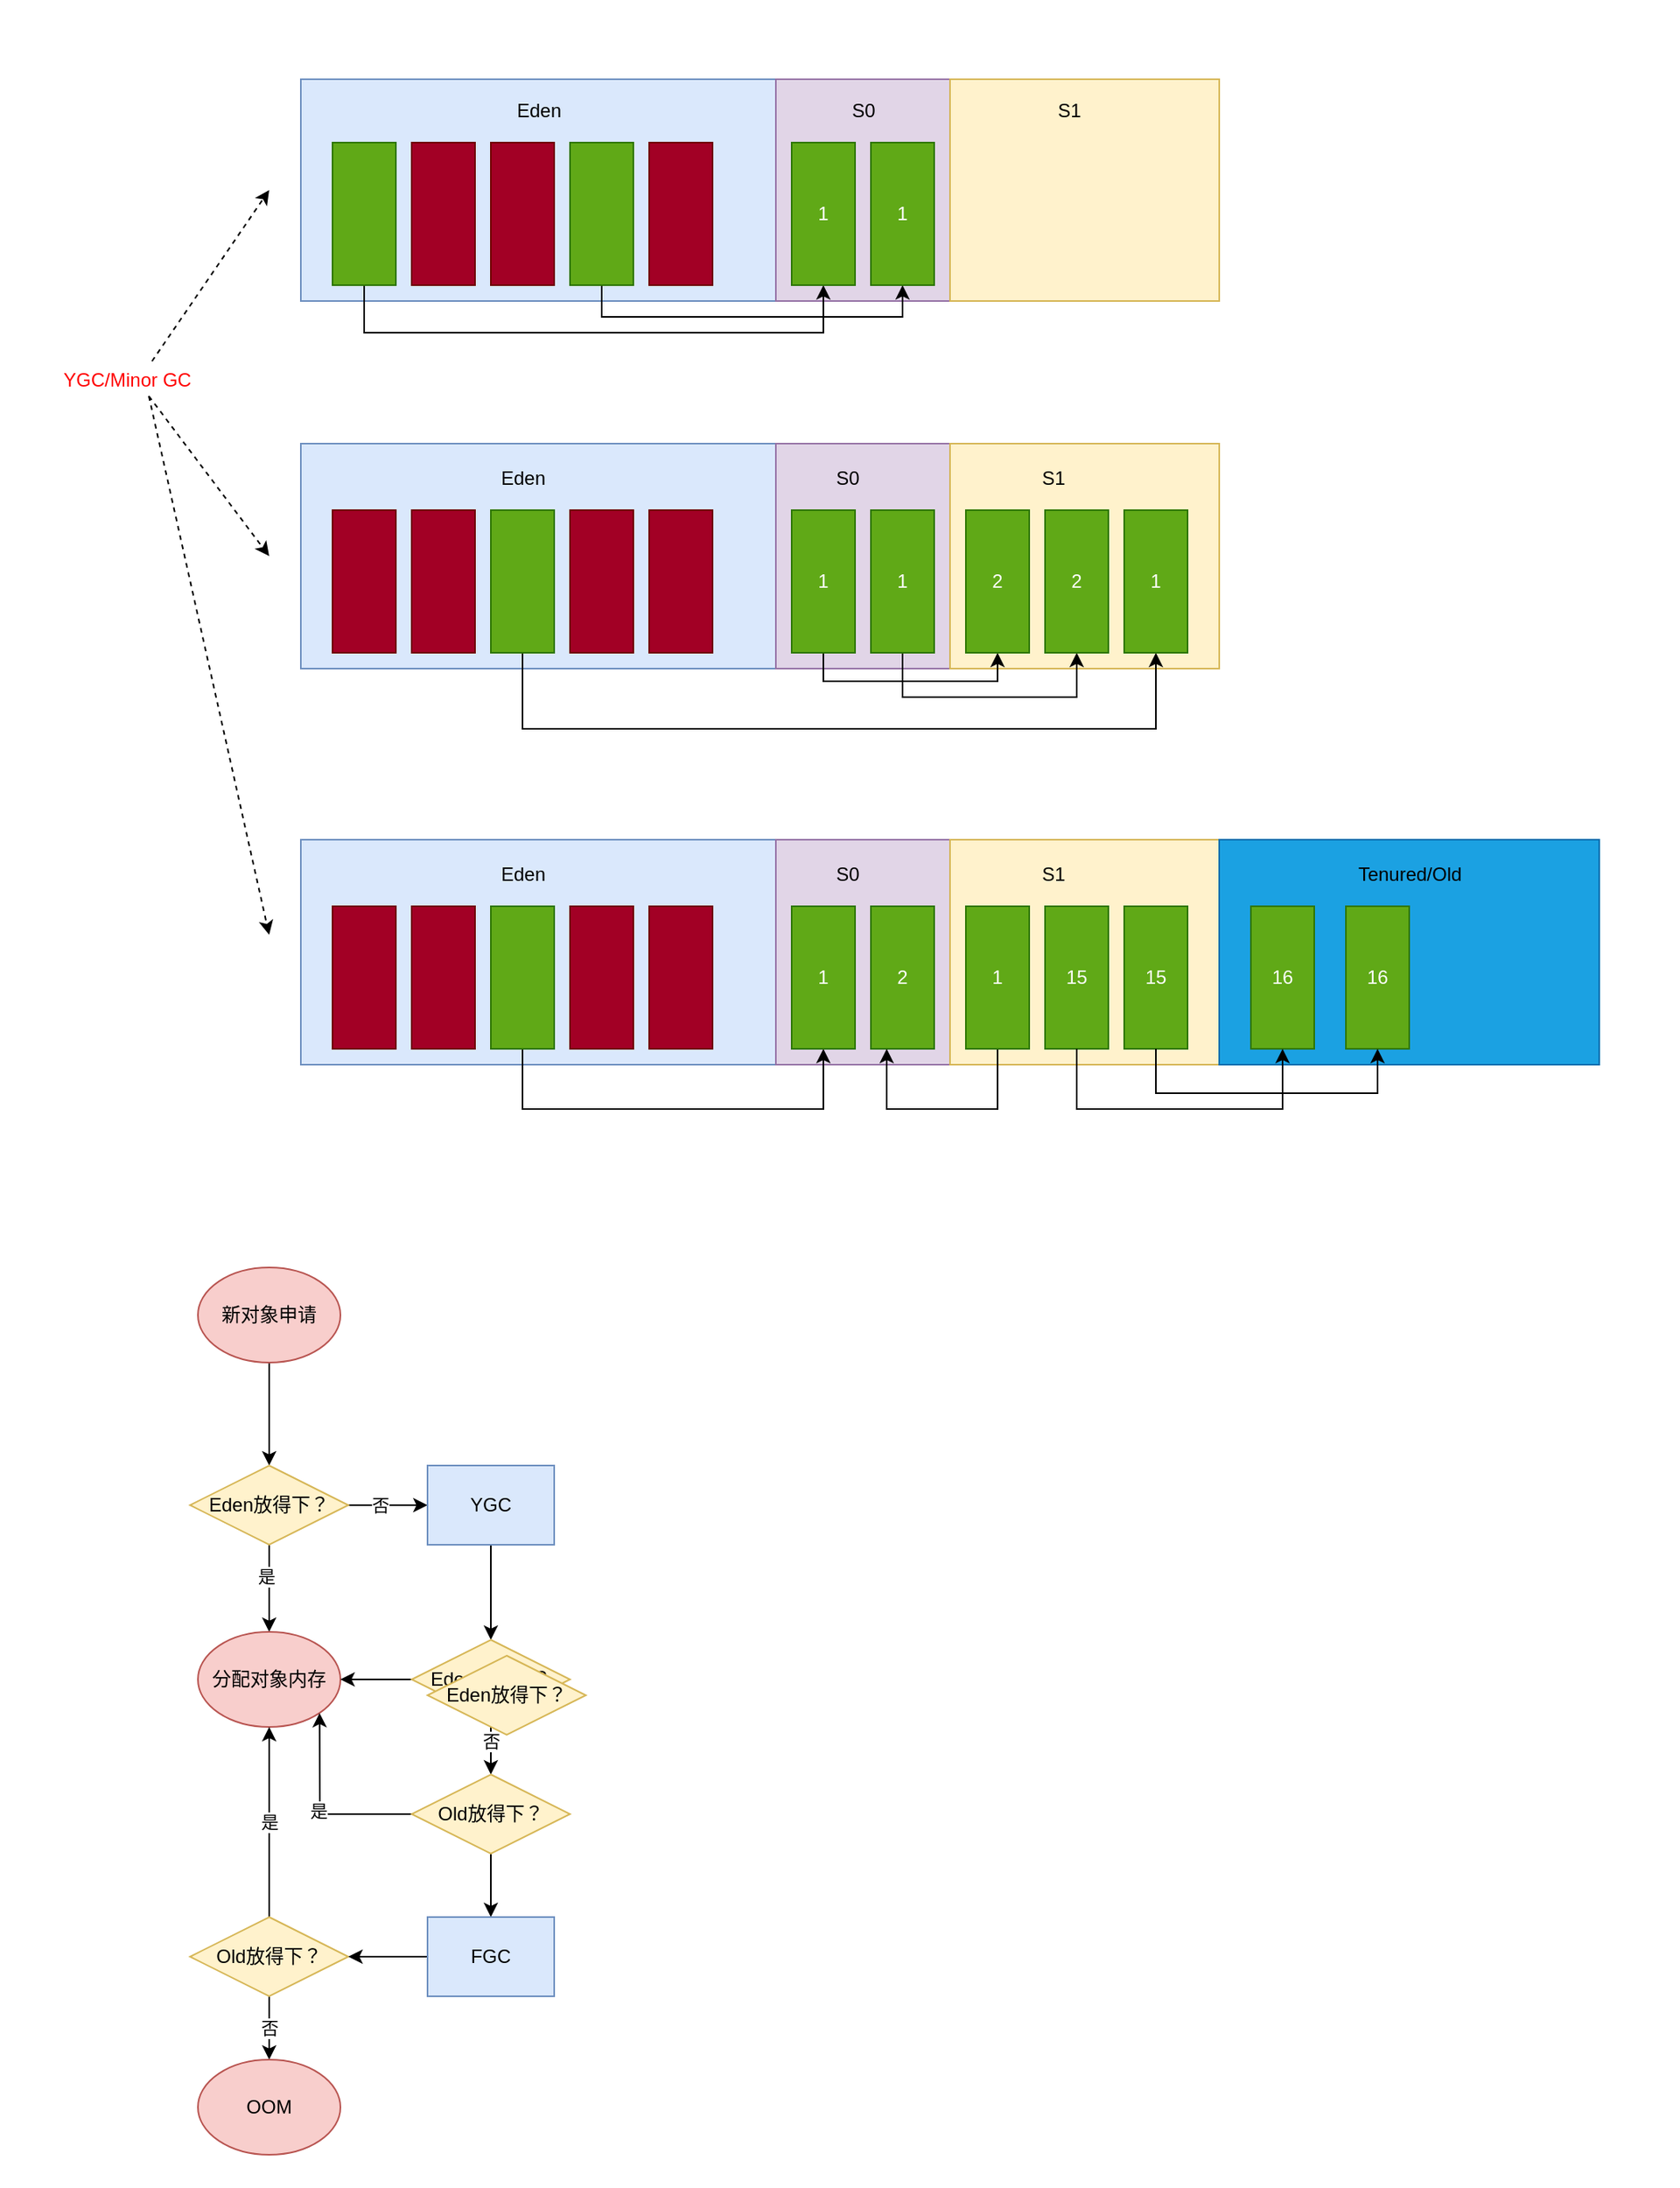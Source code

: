 <svg xmlns="http://www.w3.org/2000/svg" version="1.1" height="1381px" width="1061px" viewBox="-10 -10 1081 1401" content="&lt;mxGraphModel dx=&quot;2054&quot; dy=&quot;1314&quot; grid=&quot;1&quot; gridSize=&quot;10&quot; guides=&quot;1&quot; tooltips=&quot;1&quot; connect=&quot;1&quot; arrows=&quot;1&quot; fold=&quot;1&quot; page=&quot;0&quot; pageScale=&quot;1&quot; pageWidth=&quot;827&quot; pageHeight=&quot;1169&quot; math=&quot;0&quot; shadow=&quot;0&quot;&gt;&lt;root&gt;&lt;mxCell id=&quot;0&quot;/&gt;&lt;mxCell id=&quot;1&quot; parent=&quot;0&quot;/&gt;&lt;mxCell id=&quot;194&quot; value=&quot;&quot; style=&quot;whiteSpace=wrap;html=1;strokeColor=none;&quot; parent=&quot;1&quot; vertex=&quot;1&quot;&gt;&lt;mxGeometry x=&quot;-720&quot; y=&quot;-220&quot; width=&quot;1060&quot; height=&quot;1380&quot; as=&quot;geometry&quot;/&gt;&lt;/mxCell&gt;&lt;mxCell id=&quot;228&quot; value=&quot;&quot; style=&quot;rounded=0;whiteSpace=wrap;html=1;fillColor=#dae8fc;strokeColor=#6c8ebf;&quot; parent=&quot;1&quot; vertex=&quot;1&quot;&gt;&lt;mxGeometry x=&quot;-530&quot; y=&quot;-170&quot; width=&quot;300&quot; height=&quot;140&quot; as=&quot;geometry&quot;/&gt;&lt;/mxCell&gt;&lt;mxCell id=&quot;229&quot; value=&quot;&quot; style=&quot;rounded=0;whiteSpace=wrap;html=1;fillColor=#e1d5e7;strokeColor=#9673a6;&quot; parent=&quot;1&quot; vertex=&quot;1&quot;&gt;&lt;mxGeometry x=&quot;-230&quot; y=&quot;-170&quot; width=&quot;110&quot; height=&quot;140&quot; as=&quot;geometry&quot;/&gt;&lt;/mxCell&gt;&lt;mxCell id=&quot;230&quot; value=&quot;&quot; style=&quot;rounded=0;whiteSpace=wrap;html=1;fillColor=#fff2cc;strokeColor=#d6b656;&quot; parent=&quot;1&quot; vertex=&quot;1&quot;&gt;&lt;mxGeometry x=&quot;-120&quot; y=&quot;-170&quot; width=&quot;170&quot; height=&quot;140&quot; as=&quot;geometry&quot;/&gt;&lt;/mxCell&gt;&lt;mxCell id=&quot;248&quot; value=&quot;&quot; style=&quot;rounded=0;whiteSpace=wrap;html=1;fillColor=#dae8fc;strokeColor=#6c8ebf;&quot; parent=&quot;1&quot; vertex=&quot;1&quot;&gt;&lt;mxGeometry x=&quot;-530&quot; y=&quot;60&quot; width=&quot;300&quot; height=&quot;142&quot; as=&quot;geometry&quot;/&gt;&lt;/mxCell&gt;&lt;mxCell id=&quot;251&quot; value=&quot;&quot; style=&quot;rounded=0;whiteSpace=wrap;html=1;fillColor=#e1d5e7;strokeColor=#9673a6;&quot; parent=&quot;1&quot; vertex=&quot;1&quot;&gt;&lt;mxGeometry x=&quot;-230&quot; y=&quot;60&quot; width=&quot;110&quot; height=&quot;142&quot; as=&quot;geometry&quot;/&gt;&lt;/mxCell&gt;&lt;mxCell id=&quot;252&quot; value=&quot;&quot; style=&quot;rounded=0;whiteSpace=wrap;html=1;fillColor=#fff2cc;strokeColor=#d6b656;&quot; parent=&quot;1&quot; vertex=&quot;1&quot;&gt;&lt;mxGeometry x=&quot;-120&quot; y=&quot;60&quot; width=&quot;170&quot; height=&quot;142&quot; as=&quot;geometry&quot;/&gt;&lt;/mxCell&gt;&lt;mxCell id=&quot;283&quot; style=&quot;edgeStyle=none;html=1;exitX=0.5;exitY=1;exitDx=0;exitDy=0;entryX=0.5;entryY=1;entryDx=0;entryDy=0;endArrow=classic;endFill=1;rounded=0;&quot; parent=&quot;1&quot; source=&quot;275&quot; target=&quot;281&quot; edge=&quot;1&quot;&gt;&lt;mxGeometry relative=&quot;1&quot; as=&quot;geometry&quot;&gt;&lt;Array as=&quot;points&quot;&gt;&lt;mxPoint x=&quot;-490&quot; y=&quot;-10&quot;/&gt;&lt;mxPoint x=&quot;-350&quot; y=&quot;-10&quot;/&gt;&lt;mxPoint x=&quot;-200&quot; y=&quot;-10&quot;/&gt;&lt;/Array&gt;&lt;/mxGeometry&gt;&lt;/mxCell&gt;&lt;mxCell id=&quot;275&quot; value=&quot;&quot; style=&quot;rounded=0;whiteSpace=wrap;html=1;fillColor=#60a917;strokeColor=#2D7600;fontColor=#ffffff;&quot; parent=&quot;1&quot; vertex=&quot;1&quot;&gt;&lt;mxGeometry x=&quot;-510&quot; y=&quot;-130&quot; width=&quot;40&quot; height=&quot;90&quot; as=&quot;geometry&quot;/&gt;&lt;/mxCell&gt;&lt;mxCell id=&quot;276&quot; value=&quot;&quot; style=&quot;rounded=0;whiteSpace=wrap;html=1;fillColor=#a20025;strokeColor=#6F0000;fontColor=#ffffff;&quot; parent=&quot;1&quot; vertex=&quot;1&quot;&gt;&lt;mxGeometry x=&quot;-460&quot; y=&quot;-130&quot; width=&quot;40&quot; height=&quot;90&quot; as=&quot;geometry&quot;/&gt;&lt;/mxCell&gt;&lt;mxCell id=&quot;277&quot; value=&quot;&quot; style=&quot;rounded=0;whiteSpace=wrap;html=1;fillColor=#a20025;strokeColor=#6F0000;fontColor=#ffffff;&quot; parent=&quot;1&quot; vertex=&quot;1&quot;&gt;&lt;mxGeometry x=&quot;-410&quot; y=&quot;-130&quot; width=&quot;40&quot; height=&quot;90&quot; as=&quot;geometry&quot;/&gt;&lt;/mxCell&gt;&lt;mxCell id=&quot;284&quot; style=&quot;edgeStyle=none;rounded=0;html=1;exitX=0.5;exitY=1;exitDx=0;exitDy=0;entryX=0.5;entryY=1;entryDx=0;entryDy=0;endArrow=classic;endFill=1;&quot; parent=&quot;1&quot; source=&quot;278&quot; target=&quot;282&quot; edge=&quot;1&quot;&gt;&lt;mxGeometry relative=&quot;1&quot; as=&quot;geometry&quot;&gt;&lt;Array as=&quot;points&quot;&gt;&lt;mxPoint x=&quot;-340&quot; y=&quot;-20&quot;/&gt;&lt;mxPoint x=&quot;-250&quot; y=&quot;-20&quot;/&gt;&lt;mxPoint x=&quot;-150&quot; y=&quot;-20&quot;/&gt;&lt;/Array&gt;&lt;/mxGeometry&gt;&lt;/mxCell&gt;&lt;mxCell id=&quot;278&quot; value=&quot;&quot; style=&quot;rounded=0;whiteSpace=wrap;html=1;fillColor=#60a917;strokeColor=#2D7600;fontColor=#ffffff;&quot; parent=&quot;1&quot; vertex=&quot;1&quot;&gt;&lt;mxGeometry x=&quot;-360&quot; y=&quot;-130&quot; width=&quot;40&quot; height=&quot;90&quot; as=&quot;geometry&quot;/&gt;&lt;/mxCell&gt;&lt;mxCell id=&quot;279&quot; value=&quot;&quot; style=&quot;rounded=0;whiteSpace=wrap;html=1;fillColor=#a20025;strokeColor=#6F0000;fontColor=#ffffff;&quot; parent=&quot;1&quot; vertex=&quot;1&quot;&gt;&lt;mxGeometry x=&quot;-310&quot; y=&quot;-130&quot; width=&quot;40&quot; height=&quot;90&quot; as=&quot;geometry&quot;/&gt;&lt;/mxCell&gt;&lt;mxCell id=&quot;281&quot; value=&quot;1&quot; style=&quot;rounded=0;whiteSpace=wrap;html=1;fillColor=#60a917;strokeColor=#2D7600;fontColor=#ffffff;&quot; parent=&quot;1&quot; vertex=&quot;1&quot;&gt;&lt;mxGeometry x=&quot;-220&quot; y=&quot;-130&quot; width=&quot;40&quot; height=&quot;90&quot; as=&quot;geometry&quot;/&gt;&lt;/mxCell&gt;&lt;mxCell id=&quot;282&quot; value=&quot;1&quot; style=&quot;rounded=0;whiteSpace=wrap;html=1;fillColor=#60a917;strokeColor=#2D7600;fontColor=#ffffff;&quot; parent=&quot;1&quot; vertex=&quot;1&quot;&gt;&lt;mxGeometry x=&quot;-170&quot; y=&quot;-130&quot; width=&quot;40&quot; height=&quot;90&quot; as=&quot;geometry&quot;/&gt;&lt;/mxCell&gt;&lt;mxCell id=&quot;286&quot; value=&quot;&quot; style=&quot;rounded=0;whiteSpace=wrap;html=1;fillColor=#a20025;strokeColor=#6F0000;fontColor=#ffffff;&quot; parent=&quot;1&quot; vertex=&quot;1&quot;&gt;&lt;mxGeometry x=&quot;-510&quot; y=&quot;102&quot; width=&quot;40&quot; height=&quot;90&quot; as=&quot;geometry&quot;/&gt;&lt;/mxCell&gt;&lt;mxCell id=&quot;287&quot; value=&quot;&quot; style=&quot;rounded=0;whiteSpace=wrap;html=1;fillColor=#a20025;strokeColor=#6F0000;fontColor=#ffffff;&quot; parent=&quot;1&quot; vertex=&quot;1&quot;&gt;&lt;mxGeometry x=&quot;-460&quot; y=&quot;102&quot; width=&quot;40&quot; height=&quot;90&quot; as=&quot;geometry&quot;/&gt;&lt;/mxCell&gt;&lt;mxCell id=&quot;329&quot; style=&quot;edgeStyle=none;html=1;exitX=0.5;exitY=1;exitDx=0;exitDy=0;entryX=0.5;entryY=1;entryDx=0;entryDy=0;rounded=0;&quot; parent=&quot;1&quot; source=&quot;288&quot; target=&quot;327&quot; edge=&quot;1&quot;&gt;&lt;mxGeometry relative=&quot;1&quot; as=&quot;geometry&quot;&gt;&lt;Array as=&quot;points&quot;&gt;&lt;mxPoint x=&quot;-390&quot; y=&quot;240&quot;/&gt;&lt;mxPoint x=&quot;-190&quot; y=&quot;240&quot;/&gt;&lt;mxPoint x=&quot;10&quot; y=&quot;240&quot;/&gt;&lt;/Array&gt;&lt;/mxGeometry&gt;&lt;/mxCell&gt;&lt;mxCell id=&quot;288&quot; value=&quot;&quot; style=&quot;rounded=0;whiteSpace=wrap;html=1;fillColor=#60a917;strokeColor=#2D7600;fontColor=#ffffff;&quot; parent=&quot;1&quot; vertex=&quot;1&quot;&gt;&lt;mxGeometry x=&quot;-410&quot; y=&quot;102&quot; width=&quot;40&quot; height=&quot;90&quot; as=&quot;geometry&quot;/&gt;&lt;/mxCell&gt;&lt;mxCell id=&quot;289&quot; value=&quot;&quot; style=&quot;rounded=0;whiteSpace=wrap;html=1;fillColor=#a20025;strokeColor=#6F0000;fontColor=#ffffff;&quot; parent=&quot;1&quot; vertex=&quot;1&quot;&gt;&lt;mxGeometry x=&quot;-360&quot; y=&quot;102&quot; width=&quot;40&quot; height=&quot;90&quot; as=&quot;geometry&quot;/&gt;&lt;/mxCell&gt;&lt;mxCell id=&quot;290&quot; value=&quot;&quot; style=&quot;rounded=0;whiteSpace=wrap;html=1;fillColor=#a20025;strokeColor=#6F0000;fontColor=#ffffff;&quot; parent=&quot;1&quot; vertex=&quot;1&quot;&gt;&lt;mxGeometry x=&quot;-310&quot; y=&quot;102&quot; width=&quot;40&quot; height=&quot;90&quot; as=&quot;geometry&quot;/&gt;&lt;/mxCell&gt;&lt;mxCell id=&quot;330&quot; style=&quot;edgeStyle=none;rounded=0;html=1;exitX=0.5;exitY=1;exitDx=0;exitDy=0;entryX=0.5;entryY=1;entryDx=0;entryDy=0;&quot; parent=&quot;1&quot; source=&quot;291&quot; target=&quot;325&quot; edge=&quot;1&quot;&gt;&lt;mxGeometry relative=&quot;1&quot; as=&quot;geometry&quot;&gt;&lt;Array as=&quot;points&quot;&gt;&lt;mxPoint x=&quot;-200&quot; y=&quot;210&quot;/&gt;&lt;mxPoint x=&quot;-140&quot; y=&quot;210&quot;/&gt;&lt;mxPoint x=&quot;-90&quot; y=&quot;210&quot;/&gt;&lt;/Array&gt;&lt;/mxGeometry&gt;&lt;/mxCell&gt;&lt;mxCell id=&quot;291&quot; value=&quot;1&quot; style=&quot;rounded=0;whiteSpace=wrap;html=1;fillColor=#60a917;strokeColor=#2D7600;fontColor=#ffffff;&quot; parent=&quot;1&quot; vertex=&quot;1&quot;&gt;&lt;mxGeometry x=&quot;-220&quot; y=&quot;102&quot; width=&quot;40&quot; height=&quot;90&quot; as=&quot;geometry&quot;/&gt;&lt;/mxCell&gt;&lt;mxCell id=&quot;331&quot; style=&quot;edgeStyle=none;rounded=0;html=1;exitX=0.5;exitY=1;exitDx=0;exitDy=0;entryX=0.5;entryY=1;entryDx=0;entryDy=0;&quot; parent=&quot;1&quot; source=&quot;292&quot; target=&quot;326&quot; edge=&quot;1&quot;&gt;&lt;mxGeometry relative=&quot;1&quot; as=&quot;geometry&quot;&gt;&lt;Array as=&quot;points&quot;&gt;&lt;mxPoint x=&quot;-150&quot; y=&quot;220&quot;/&gt;&lt;mxPoint x=&quot;-90&quot; y=&quot;220&quot;/&gt;&lt;mxPoint x=&quot;-40&quot; y=&quot;220&quot;/&gt;&lt;/Array&gt;&lt;/mxGeometry&gt;&lt;/mxCell&gt;&lt;mxCell id=&quot;292&quot; value=&quot;1&quot; style=&quot;rounded=0;whiteSpace=wrap;html=1;fillColor=#60a917;strokeColor=#2D7600;fontColor=#ffffff;&quot; parent=&quot;1&quot; vertex=&quot;1&quot;&gt;&lt;mxGeometry x=&quot;-170&quot; y=&quot;102&quot; width=&quot;40&quot; height=&quot;90&quot; as=&quot;geometry&quot;/&gt;&lt;/mxCell&gt;&lt;mxCell id=&quot;293&quot; value=&quot;Eden&quot; style=&quot;text;html=1;align=center;verticalAlign=middle;resizable=0;points=[];autosize=1;strokeColor=none;&quot; parent=&quot;1&quot; vertex=&quot;1&quot;&gt;&lt;mxGeometry x=&quot;-400&quot; y=&quot;-160&quot; width=&quot;40&quot; height=&quot;20&quot; as=&quot;geometry&quot;/&gt;&lt;/mxCell&gt;&lt;mxCell id=&quot;294&quot; value=&quot;S0&quot; style=&quot;text;html=1;align=center;verticalAlign=middle;resizable=0;points=[];autosize=1;strokeColor=none;&quot; parent=&quot;1&quot; vertex=&quot;1&quot;&gt;&lt;mxGeometry x=&quot;-190&quot; y=&quot;-160&quot; width=&quot;30&quot; height=&quot;20&quot; as=&quot;geometry&quot;/&gt;&lt;/mxCell&gt;&lt;mxCell id=&quot;295&quot; value=&quot;S1&quot; style=&quot;text;html=1;align=center;verticalAlign=middle;resizable=0;points=[];autosize=1;strokeColor=none;&quot; parent=&quot;1&quot; vertex=&quot;1&quot;&gt;&lt;mxGeometry x=&quot;-60&quot; y=&quot;-160&quot; width=&quot;30&quot; height=&quot;20&quot; as=&quot;geometry&quot;/&gt;&lt;/mxCell&gt;&lt;mxCell id=&quot;296&quot; value=&quot;Eden&quot; style=&quot;text;html=1;align=center;verticalAlign=middle;resizable=0;points=[];autosize=1;strokeColor=none;&quot; parent=&quot;1&quot; vertex=&quot;1&quot;&gt;&lt;mxGeometry x=&quot;-410&quot; y=&quot;72&quot; width=&quot;40&quot; height=&quot;20&quot; as=&quot;geometry&quot;/&gt;&lt;/mxCell&gt;&lt;mxCell id=&quot;297&quot; value=&quot;S0&quot; style=&quot;text;html=1;align=center;verticalAlign=middle;resizable=0;points=[];autosize=1;strokeColor=none;&quot; parent=&quot;1&quot; vertex=&quot;1&quot;&gt;&lt;mxGeometry x=&quot;-200&quot; y=&quot;72&quot; width=&quot;30&quot; height=&quot;20&quot; as=&quot;geometry&quot;/&gt;&lt;/mxCell&gt;&lt;mxCell id=&quot;298&quot; value=&quot;S1&quot; style=&quot;text;html=1;align=center;verticalAlign=middle;resizable=0;points=[];autosize=1;strokeColor=none;&quot; parent=&quot;1&quot; vertex=&quot;1&quot;&gt;&lt;mxGeometry x=&quot;-70&quot; y=&quot;72&quot; width=&quot;30&quot; height=&quot;20&quot; as=&quot;geometry&quot;/&gt;&lt;/mxCell&gt;&lt;mxCell id=&quot;299&quot; value=&quot;&quot; style=&quot;rounded=0;whiteSpace=wrap;html=1;fillColor=#dae8fc;strokeColor=#6c8ebf;&quot; parent=&quot;1&quot; vertex=&quot;1&quot;&gt;&lt;mxGeometry x=&quot;-530&quot; y=&quot;310&quot; width=&quot;300&quot; height=&quot;142&quot; as=&quot;geometry&quot;/&gt;&lt;/mxCell&gt;&lt;mxCell id=&quot;300&quot; value=&quot;&quot; style=&quot;rounded=0;whiteSpace=wrap;html=1;fillColor=#e1d5e7;strokeColor=#9673a6;&quot; parent=&quot;1&quot; vertex=&quot;1&quot;&gt;&lt;mxGeometry x=&quot;-230&quot; y=&quot;310&quot; width=&quot;110&quot; height=&quot;142&quot; as=&quot;geometry&quot;/&gt;&lt;/mxCell&gt;&lt;mxCell id=&quot;301&quot; value=&quot;&quot; style=&quot;rounded=0;whiteSpace=wrap;html=1;fillColor=#fff2cc;strokeColor=#d6b656;&quot; parent=&quot;1&quot; vertex=&quot;1&quot;&gt;&lt;mxGeometry x=&quot;-120&quot; y=&quot;310&quot; width=&quot;170&quot; height=&quot;142&quot; as=&quot;geometry&quot;/&gt;&lt;/mxCell&gt;&lt;mxCell id=&quot;302&quot; value=&quot;&quot; style=&quot;rounded=0;whiteSpace=wrap;html=1;fillColor=#a20025;strokeColor=#6F0000;fontColor=#ffffff;&quot; parent=&quot;1&quot; vertex=&quot;1&quot;&gt;&lt;mxGeometry x=&quot;-510&quot; y=&quot;352&quot; width=&quot;40&quot; height=&quot;90&quot; as=&quot;geometry&quot;/&gt;&lt;/mxCell&gt;&lt;mxCell id=&quot;303&quot; value=&quot;&quot; style=&quot;rounded=0;whiteSpace=wrap;html=1;fillColor=#a20025;strokeColor=#6F0000;fontColor=#ffffff;&quot; parent=&quot;1&quot; vertex=&quot;1&quot;&gt;&lt;mxGeometry x=&quot;-460&quot; y=&quot;352&quot; width=&quot;40&quot; height=&quot;90&quot; as=&quot;geometry&quot;/&gt;&lt;/mxCell&gt;&lt;mxCell id=&quot;342&quot; style=&quot;edgeStyle=none;rounded=0;html=1;exitX=0.5;exitY=1;exitDx=0;exitDy=0;entryX=0.5;entryY=1;entryDx=0;entryDy=0;strokeColor=#000000;&quot; parent=&quot;1&quot; source=&quot;304&quot; target=&quot;307&quot; edge=&quot;1&quot;&gt;&lt;mxGeometry relative=&quot;1&quot; as=&quot;geometry&quot;&gt;&lt;Array as=&quot;points&quot;&gt;&lt;mxPoint x=&quot;-390&quot; y=&quot;480&quot;/&gt;&lt;mxPoint x=&quot;-300&quot; y=&quot;480&quot;/&gt;&lt;mxPoint x=&quot;-200&quot; y=&quot;480&quot;/&gt;&lt;/Array&gt;&lt;/mxGeometry&gt;&lt;/mxCell&gt;&lt;mxCell id=&quot;304&quot; value=&quot;&quot; style=&quot;rounded=0;whiteSpace=wrap;html=1;fillColor=#60a917;strokeColor=#2D7600;fontColor=#ffffff;&quot; parent=&quot;1&quot; vertex=&quot;1&quot;&gt;&lt;mxGeometry x=&quot;-410&quot; y=&quot;352&quot; width=&quot;40&quot; height=&quot;90&quot; as=&quot;geometry&quot;/&gt;&lt;/mxCell&gt;&lt;mxCell id=&quot;305&quot; value=&quot;&quot; style=&quot;rounded=0;whiteSpace=wrap;html=1;fillColor=#a20025;strokeColor=#6F0000;fontColor=#ffffff;&quot; parent=&quot;1&quot; vertex=&quot;1&quot;&gt;&lt;mxGeometry x=&quot;-360&quot; y=&quot;352&quot; width=&quot;40&quot; height=&quot;90&quot; as=&quot;geometry&quot;/&gt;&lt;/mxCell&gt;&lt;mxCell id=&quot;306&quot; value=&quot;&quot; style=&quot;rounded=0;whiteSpace=wrap;html=1;fillColor=#a20025;strokeColor=#6F0000;fontColor=#ffffff;&quot; parent=&quot;1&quot; vertex=&quot;1&quot;&gt;&lt;mxGeometry x=&quot;-310&quot; y=&quot;352&quot; width=&quot;40&quot; height=&quot;90&quot; as=&quot;geometry&quot;/&gt;&lt;/mxCell&gt;&lt;mxCell id=&quot;307&quot; value=&quot;1&quot; style=&quot;rounded=0;whiteSpace=wrap;html=1;fillColor=#60a917;strokeColor=#2D7600;fontColor=#ffffff;&quot; parent=&quot;1&quot; vertex=&quot;1&quot;&gt;&lt;mxGeometry x=&quot;-220&quot; y=&quot;352&quot; width=&quot;40&quot; height=&quot;90&quot; as=&quot;geometry&quot;/&gt;&lt;/mxCell&gt;&lt;mxCell id=&quot;308&quot; value=&quot;2&quot; style=&quot;rounded=0;whiteSpace=wrap;html=1;fillColor=#60a917;strokeColor=#2D7600;fontColor=#ffffff;&quot; parent=&quot;1&quot; vertex=&quot;1&quot;&gt;&lt;mxGeometry x=&quot;-170&quot; y=&quot;352&quot; width=&quot;40&quot; height=&quot;90&quot; as=&quot;geometry&quot;/&gt;&lt;/mxCell&gt;&lt;mxCell id=&quot;309&quot; value=&quot;Eden&quot; style=&quot;text;html=1;align=center;verticalAlign=middle;resizable=0;points=[];autosize=1;strokeColor=none;&quot; parent=&quot;1&quot; vertex=&quot;1&quot;&gt;&lt;mxGeometry x=&quot;-410&quot; y=&quot;322&quot; width=&quot;40&quot; height=&quot;20&quot; as=&quot;geometry&quot;/&gt;&lt;/mxCell&gt;&lt;mxCell id=&quot;310&quot; value=&quot;S0&quot; style=&quot;text;html=1;align=center;verticalAlign=middle;resizable=0;points=[];autosize=1;strokeColor=none;&quot; parent=&quot;1&quot; vertex=&quot;1&quot;&gt;&lt;mxGeometry x=&quot;-200&quot; y=&quot;322&quot; width=&quot;30&quot; height=&quot;20&quot; as=&quot;geometry&quot;/&gt;&lt;/mxCell&gt;&lt;mxCell id=&quot;311&quot; value=&quot;S1&quot; style=&quot;text;html=1;align=center;verticalAlign=middle;resizable=0;points=[];autosize=1;strokeColor=none;&quot; parent=&quot;1&quot; vertex=&quot;1&quot;&gt;&lt;mxGeometry x=&quot;-70&quot; y=&quot;322&quot; width=&quot;30&quot; height=&quot;20&quot; as=&quot;geometry&quot;/&gt;&lt;/mxCell&gt;&lt;mxCell id=&quot;325&quot; value=&quot;2&quot; style=&quot;rounded=0;whiteSpace=wrap;html=1;fillColor=#60a917;strokeColor=#2D7600;fontColor=#ffffff;&quot; parent=&quot;1&quot; vertex=&quot;1&quot;&gt;&lt;mxGeometry x=&quot;-110&quot; y=&quot;102&quot; width=&quot;40&quot; height=&quot;90&quot; as=&quot;geometry&quot;/&gt;&lt;/mxCell&gt;&lt;mxCell id=&quot;326&quot; value=&quot;2&quot; style=&quot;rounded=0;whiteSpace=wrap;html=1;fillColor=#60a917;strokeColor=#2D7600;fontColor=#ffffff;&quot; parent=&quot;1&quot; vertex=&quot;1&quot;&gt;&lt;mxGeometry x=&quot;-60&quot; y=&quot;102&quot; width=&quot;40&quot; height=&quot;90&quot; as=&quot;geometry&quot;/&gt;&lt;/mxCell&gt;&lt;mxCell id=&quot;327&quot; value=&quot;1&quot; style=&quot;rounded=0;whiteSpace=wrap;html=1;fillColor=#60a917;strokeColor=#2D7600;fontColor=#ffffff;&quot; parent=&quot;1&quot; vertex=&quot;1&quot;&gt;&lt;mxGeometry x=&quot;-10&quot; y=&quot;102&quot; width=&quot;40&quot; height=&quot;90&quot; as=&quot;geometry&quot;/&gt;&lt;/mxCell&gt;&lt;mxCell id=&quot;332&quot; value=&quot;&amp;lt;font color=&amp;quot;#ff0000&amp;quot;&amp;gt;YGC/Minor GC&amp;lt;/font&amp;gt;&quot; style=&quot;text;html=1;align=center;verticalAlign=middle;resizable=0;points=[];autosize=1;strokeColor=none;&quot; parent=&quot;1&quot; vertex=&quot;1&quot;&gt;&lt;mxGeometry x=&quot;-690&quot; y=&quot;10&quot; width=&quot;100&quot; height=&quot;20&quot; as=&quot;geometry&quot;/&gt;&lt;/mxCell&gt;&lt;mxCell id=&quot;333&quot; value=&quot;&quot; style=&quot;endArrow=classic;html=1;exitX=0.66;exitY=-0.1;exitDx=0;exitDy=0;exitPerimeter=0;dashed=1;&quot; parent=&quot;1&quot; source=&quot;332&quot; edge=&quot;1&quot;&gt;&lt;mxGeometry width=&quot;50&quot; height=&quot;50&quot; relative=&quot;1&quot; as=&quot;geometry&quot;&gt;&lt;mxPoint x=&quot;-630&quot; as=&quot;sourcePoint&quot;/&gt;&lt;mxPoint x=&quot;-550&quot; y=&quot;-100&quot; as=&quot;targetPoint&quot;/&gt;&lt;/mxGeometry&gt;&lt;/mxCell&gt;&lt;mxCell id=&quot;334&quot; value=&quot;&quot; style=&quot;endArrow=classic;html=1;exitX=0.64;exitY=1;exitDx=0;exitDy=0;exitPerimeter=0;dashed=1;&quot; parent=&quot;1&quot; source=&quot;332&quot; edge=&quot;1&quot;&gt;&lt;mxGeometry width=&quot;50&quot; height=&quot;50&quot; relative=&quot;1&quot; as=&quot;geometry&quot;&gt;&lt;mxPoint x=&quot;-620&quot; y=&quot;10&quot; as=&quot;sourcePoint&quot;/&gt;&lt;mxPoint x=&quot;-550&quot; y=&quot;131&quot; as=&quot;targetPoint&quot;/&gt;&lt;/mxGeometry&gt;&lt;/mxCell&gt;&lt;mxCell id=&quot;343&quot; style=&quot;edgeStyle=none;rounded=0;html=1;exitX=0.5;exitY=1;exitDx=0;exitDy=0;entryX=0.25;entryY=1;entryDx=0;entryDy=0;strokeColor=#000000;&quot; parent=&quot;1&quot; source=&quot;335&quot; target=&quot;308&quot; edge=&quot;1&quot;&gt;&lt;mxGeometry relative=&quot;1&quot; as=&quot;geometry&quot;&gt;&lt;Array as=&quot;points&quot;&gt;&lt;mxPoint x=&quot;-90&quot; y=&quot;480&quot;/&gt;&lt;mxPoint x=&quot;-130&quot; y=&quot;480&quot;/&gt;&lt;mxPoint x=&quot;-160&quot; y=&quot;480&quot;/&gt;&lt;/Array&gt;&lt;/mxGeometry&gt;&lt;/mxCell&gt;&lt;mxCell id=&quot;335&quot; value=&quot;1&quot; style=&quot;rounded=0;whiteSpace=wrap;html=1;fillColor=#60a917;strokeColor=#2D7600;fontColor=#ffffff;&quot; parent=&quot;1&quot; vertex=&quot;1&quot;&gt;&lt;mxGeometry x=&quot;-110&quot; y=&quot;352&quot; width=&quot;40&quot; height=&quot;90&quot; as=&quot;geometry&quot;/&gt;&lt;/mxCell&gt;&lt;mxCell id=&quot;336&quot; value=&quot;15&quot; style=&quot;rounded=0;whiteSpace=wrap;html=1;fillColor=#60a917;strokeColor=#2D7600;fontColor=#ffffff;&quot; parent=&quot;1&quot; vertex=&quot;1&quot;&gt;&lt;mxGeometry x=&quot;-60&quot; y=&quot;352&quot; width=&quot;40&quot; height=&quot;90&quot; as=&quot;geometry&quot;/&gt;&lt;/mxCell&gt;&lt;mxCell id=&quot;337&quot; value=&quot;15&quot; style=&quot;rounded=0;whiteSpace=wrap;html=1;fillColor=#60a917;strokeColor=#2D7600;fontColor=#ffffff;&quot; parent=&quot;1&quot; vertex=&quot;1&quot;&gt;&lt;mxGeometry x=&quot;-10&quot; y=&quot;352&quot; width=&quot;40&quot; height=&quot;90&quot; as=&quot;geometry&quot;/&gt;&lt;/mxCell&gt;&lt;mxCell id=&quot;339&quot; value=&quot;&quot; style=&quot;rounded=0;whiteSpace=wrap;html=1;fillColor=#1ba1e2;strokeColor=#006EAF;fontColor=#ffffff;&quot; parent=&quot;1&quot; vertex=&quot;1&quot;&gt;&lt;mxGeometry x=&quot;50&quot; y=&quot;310&quot; width=&quot;240&quot; height=&quot;142&quot; as=&quot;geometry&quot;/&gt;&lt;/mxCell&gt;&lt;mxCell id=&quot;340&quot; value=&quot;16&quot; style=&quot;rounded=0;whiteSpace=wrap;html=1;fillColor=#60a917;strokeColor=#2D7600;fontColor=#ffffff;&quot; parent=&quot;1&quot; vertex=&quot;1&quot;&gt;&lt;mxGeometry x=&quot;70&quot; y=&quot;352&quot; width=&quot;40&quot; height=&quot;90&quot; as=&quot;geometry&quot;/&gt;&lt;/mxCell&gt;&lt;mxCell id=&quot;341&quot; value=&quot;16&quot; style=&quot;rounded=0;whiteSpace=wrap;html=1;fillColor=#60a917;strokeColor=#2D7600;fontColor=#ffffff;&quot; parent=&quot;1&quot; vertex=&quot;1&quot;&gt;&lt;mxGeometry x=&quot;130&quot; y=&quot;352&quot; width=&quot;40&quot; height=&quot;90&quot; as=&quot;geometry&quot;/&gt;&lt;/mxCell&gt;&lt;mxCell id=&quot;344&quot; style=&quot;edgeStyle=none;rounded=0;html=1;exitX=0.5;exitY=1;exitDx=0;exitDy=0;entryX=0.5;entryY=1;entryDx=0;entryDy=0;strokeColor=#000000;&quot; parent=&quot;1&quot; source=&quot;336&quot; target=&quot;340&quot; edge=&quot;1&quot;&gt;&lt;mxGeometry relative=&quot;1&quot; as=&quot;geometry&quot;&gt;&lt;Array as=&quot;points&quot;&gt;&lt;mxPoint x=&quot;-40&quot; y=&quot;480&quot;/&gt;&lt;mxPoint x=&quot;30&quot; y=&quot;480&quot;/&gt;&lt;mxPoint x=&quot;90&quot; y=&quot;480&quot;/&gt;&lt;/Array&gt;&lt;/mxGeometry&gt;&lt;/mxCell&gt;&lt;mxCell id=&quot;345&quot; style=&quot;edgeStyle=none;rounded=0;html=1;exitX=0.5;exitY=1;exitDx=0;exitDy=0;strokeColor=#000000;entryX=0.5;entryY=1;entryDx=0;entryDy=0;&quot; parent=&quot;1&quot; source=&quot;337&quot; target=&quot;341&quot; edge=&quot;1&quot;&gt;&lt;mxGeometry relative=&quot;1&quot; as=&quot;geometry&quot;&gt;&lt;Array as=&quot;points&quot;&gt;&lt;mxPoint x=&quot;10&quot; y=&quot;470&quot;/&gt;&lt;mxPoint x=&quot;80&quot; y=&quot;470&quot;/&gt;&lt;mxPoint x=&quot;150&quot; y=&quot;470&quot;/&gt;&lt;/Array&gt;&lt;/mxGeometry&gt;&lt;/mxCell&gt;&lt;mxCell id=&quot;346&quot; value=&quot;Tenured/Old&quot; style=&quot;text;html=1;align=center;verticalAlign=middle;resizable=0;points=[];autosize=1;strokeColor=none;&quot; parent=&quot;1&quot; vertex=&quot;1&quot;&gt;&lt;mxGeometry x=&quot;130&quot; y=&quot;322&quot; width=&quot;80&quot; height=&quot;20&quot; as=&quot;geometry&quot;/&gt;&lt;/mxCell&gt;&lt;mxCell id=&quot;348&quot; value=&quot;&quot; style=&quot;endArrow=classic;html=1;exitX=0.64;exitY=1;exitDx=0;exitDy=0;exitPerimeter=0;dashed=1;&quot; parent=&quot;1&quot; source=&quot;332&quot; edge=&quot;1&quot;&gt;&lt;mxGeometry width=&quot;50&quot; height=&quot;50&quot; relative=&quot;1&quot; as=&quot;geometry&quot;&gt;&lt;mxPoint x=&quot;-616&quot; y=&quot;40&quot; as=&quot;sourcePoint&quot;/&gt;&lt;mxPoint x=&quot;-550&quot; y=&quot;370&quot; as=&quot;targetPoint&quot;/&gt;&lt;/mxGeometry&gt;&lt;/mxCell&gt;&lt;mxCell id=&quot;351&quot; value=&quot;&quot; style=&quot;edgeStyle=none;html=1;&quot; edge=&quot;1&quot; parent=&quot;1&quot; source=&quot;349&quot; target=&quot;350&quot;&gt;&lt;mxGeometry relative=&quot;1&quot; as=&quot;geometry&quot;/&gt;&lt;/mxCell&gt;&lt;mxCell id=&quot;349&quot; value=&quot;新对象申请&quot; style=&quot;ellipse;whiteSpace=wrap;html=1;fillColor=#f8cecc;strokeColor=#b85450;&quot; vertex=&quot;1&quot; parent=&quot;1&quot;&gt;&lt;mxGeometry x=&quot;-595&quot; y=&quot;580&quot; width=&quot;90&quot; height=&quot;60&quot; as=&quot;geometry&quot;/&gt;&lt;/mxCell&gt;&lt;mxCell id=&quot;353&quot; value=&quot;&quot; style=&quot;edgeStyle=none;html=1;entryX=0.5;entryY=0;entryDx=0;entryDy=0;&quot; edge=&quot;1&quot; parent=&quot;1&quot; source=&quot;350&quot; target=&quot;354&quot;&gt;&lt;mxGeometry relative=&quot;1&quot; as=&quot;geometry&quot;&gt;&lt;mxPoint x=&quot;-558.667&quot; y=&quot;860.007&quot; as=&quot;targetPoint&quot;/&gt;&lt;/mxGeometry&gt;&lt;/mxCell&gt;&lt;mxCell id=&quot;359&quot; value=&quot;是&quot; style=&quot;edgeLabel;html=1;align=center;verticalAlign=middle;resizable=0;points=[];&quot; vertex=&quot;1&quot; connectable=&quot;0&quot; parent=&quot;353&quot;&gt;&lt;mxGeometry x=&quot;-0.3&quot; y=&quot;-2&quot; relative=&quot;1&quot; as=&quot;geometry&quot;&gt;&lt;mxPoint as=&quot;offset&quot;/&gt;&lt;/mxGeometry&gt;&lt;/mxCell&gt;&lt;mxCell id=&quot;361&quot; style=&quot;edgeStyle=none;html=1;exitX=1;exitY=0.5;exitDx=0;exitDy=0;entryX=0;entryY=0.5;entryDx=0;entryDy=0;&quot; edge=&quot;1&quot; parent=&quot;1&quot; source=&quot;350&quot; target=&quot;360&quot;&gt;&lt;mxGeometry relative=&quot;1&quot; as=&quot;geometry&quot;/&gt;&lt;/mxCell&gt;&lt;mxCell id=&quot;362&quot; value=&quot;否&quot; style=&quot;edgeLabel;html=1;align=center;verticalAlign=middle;resizable=0;points=[];&quot; vertex=&quot;1&quot; connectable=&quot;0&quot; parent=&quot;361&quot;&gt;&lt;mxGeometry x=&quot;0.36&quot; y=&quot;3&quot; relative=&quot;1&quot; as=&quot;geometry&quot;&gt;&lt;mxPoint x=&quot;-14&quot; y=&quot;3&quot; as=&quot;offset&quot;/&gt;&lt;/mxGeometry&gt;&lt;/mxCell&gt;&lt;mxCell id=&quot;350&quot; value=&quot;Eden放得下？&quot; style=&quot;rhombus;whiteSpace=wrap;html=1;fillColor=#fff2cc;strokeColor=#d6b656;&quot; vertex=&quot;1&quot; parent=&quot;1&quot;&gt;&lt;mxGeometry x=&quot;-600&quot; y=&quot;705&quot; width=&quot;100&quot; height=&quot;50&quot; as=&quot;geometry&quot;/&gt;&lt;/mxCell&gt;&lt;mxCell id=&quot;354&quot; value=&quot;分配对象内存&quot; style=&quot;ellipse;whiteSpace=wrap;html=1;fillColor=#f8cecc;strokeColor=#b85450;&quot; vertex=&quot;1&quot; parent=&quot;1&quot;&gt;&lt;mxGeometry x=&quot;-595&quot; y=&quot;810&quot; width=&quot;90&quot; height=&quot;60&quot; as=&quot;geometry&quot;/&gt;&lt;/mxCell&gt;&lt;mxCell id=&quot;357&quot; value=&quot;是&quot; style=&quot;edgeStyle=none;html=1;exitX=0.5;exitY=0;exitDx=0;exitDy=0;entryX=0.5;entryY=1;entryDx=0;entryDy=0;&quot; edge=&quot;1&quot; parent=&quot;1&quot; source=&quot;355&quot; target=&quot;354&quot;&gt;&lt;mxGeometry relative=&quot;1&quot; as=&quot;geometry&quot;/&gt;&lt;/mxCell&gt;&lt;mxCell id=&quot;358&quot; value=&quot;否&quot; style=&quot;edgeStyle=none;html=1;exitX=0.5;exitY=1;exitDx=0;exitDy=0;entryX=0.5;entryY=0;entryDx=0;entryDy=0;&quot; edge=&quot;1&quot; parent=&quot;1&quot; source=&quot;355&quot; target=&quot;356&quot;&gt;&lt;mxGeometry relative=&quot;1&quot; as=&quot;geometry&quot;/&gt;&lt;/mxCell&gt;&lt;mxCell id=&quot;355&quot; value=&quot;Old放得下？&quot; style=&quot;rhombus;whiteSpace=wrap;html=1;fillColor=#fff2cc;strokeColor=#d6b656;&quot; vertex=&quot;1&quot; parent=&quot;1&quot;&gt;&lt;mxGeometry x=&quot;-600&quot; y=&quot;990&quot; width=&quot;100&quot; height=&quot;50&quot; as=&quot;geometry&quot;/&gt;&lt;/mxCell&gt;&lt;mxCell id=&quot;356&quot; value=&quot;OOM&quot; style=&quot;ellipse;whiteSpace=wrap;html=1;fillColor=#f8cecc;strokeColor=#b85450;&quot; vertex=&quot;1&quot; parent=&quot;1&quot;&gt;&lt;mxGeometry x=&quot;-595&quot; y=&quot;1080&quot; width=&quot;90&quot; height=&quot;60&quot; as=&quot;geometry&quot;/&gt;&lt;/mxCell&gt;&lt;mxCell id=&quot;364&quot; style=&quot;edgeStyle=none;html=1;exitX=0.5;exitY=1;exitDx=0;exitDy=0;entryX=0.5;entryY=0;entryDx=0;entryDy=0;&quot; edge=&quot;1&quot; parent=&quot;1&quot; source=&quot;360&quot; target=&quot;363&quot;&gt;&lt;mxGeometry relative=&quot;1&quot; as=&quot;geometry&quot;/&gt;&lt;/mxCell&gt;&lt;mxCell id=&quot;360&quot; value=&quot;YGC&quot; style=&quot;rounded=0;whiteSpace=wrap;html=1;fillColor=#dae8fc;strokeColor=#6c8ebf;&quot; vertex=&quot;1&quot; parent=&quot;1&quot;&gt;&lt;mxGeometry x=&quot;-450&quot; y=&quot;705&quot; width=&quot;80&quot; height=&quot;50&quot; as=&quot;geometry&quot;/&gt;&lt;/mxCell&gt;&lt;mxCell id=&quot;365&quot; style=&quot;edgeStyle=none;html=1;exitX=0;exitY=0.5;exitDx=0;exitDy=0;entryX=1;entryY=0.5;entryDx=0;entryDy=0;&quot; edge=&quot;1&quot; parent=&quot;1&quot; source=&quot;363&quot; target=&quot;354&quot;&gt;&lt;mxGeometry relative=&quot;1&quot; as=&quot;geometry&quot;/&gt;&lt;/mxCell&gt;&lt;mxCell id=&quot;367&quot; style=&quot;edgeStyle=none;html=1;exitX=0.5;exitY=1;exitDx=0;exitDy=0;entryX=0.5;entryY=0;entryDx=0;entryDy=0;&quot; edge=&quot;1&quot; parent=&quot;1&quot; source=&quot;363&quot; target=&quot;366&quot;&gt;&lt;mxGeometry relative=&quot;1&quot; as=&quot;geometry&quot;/&gt;&lt;/mxCell&gt;&lt;mxCell id=&quot;368&quot; value=&quot;否&quot; style=&quot;edgeLabel;html=1;align=center;verticalAlign=middle;resizable=0;points=[];&quot; vertex=&quot;1&quot; connectable=&quot;0&quot; parent=&quot;367&quot;&gt;&lt;mxGeometry x=&quot;-0.543&quot; relative=&quot;1&quot; as=&quot;geometry&quot;&gt;&lt;mxPoint y=&quot;6&quot; as=&quot;offset&quot;/&gt;&lt;/mxGeometry&gt;&lt;/mxCell&gt;&lt;mxCell id=&quot;363&quot; value=&quot;Eden放得下？&quot; style=&quot;rhombus;whiteSpace=wrap;html=1;fillColor=#fff2cc;strokeColor=#d6b656;&quot; vertex=&quot;1&quot; parent=&quot;1&quot;&gt;&lt;mxGeometry x=&quot;-460&quot; y=&quot;815&quot; width=&quot;100&quot; height=&quot;50&quot; as=&quot;geometry&quot;/&gt;&lt;/mxCell&gt;&lt;mxCell id=&quot;369&quot; style=&quot;edgeStyle=none;html=1;exitX=0;exitY=0.5;exitDx=0;exitDy=0;entryX=1;entryY=1;entryDx=0;entryDy=0;rounded=0;&quot; edge=&quot;1&quot; parent=&quot;1&quot; source=&quot;366&quot; target=&quot;354&quot;&gt;&lt;mxGeometry relative=&quot;1&quot; as=&quot;geometry&quot;&gt;&lt;Array as=&quot;points&quot;&gt;&lt;mxPoint x=&quot;-518&quot; y=&quot;925&quot;/&gt;&lt;/Array&gt;&lt;/mxGeometry&gt;&lt;/mxCell&gt;&lt;mxCell id=&quot;370&quot; value=&quot;是&quot; style=&quot;edgeLabel;html=1;align=center;verticalAlign=middle;resizable=0;points=[];&quot; vertex=&quot;1&quot; connectable=&quot;0&quot; parent=&quot;369&quot;&gt;&lt;mxGeometry x=&quot;0.248&quot; y=&quot;1&quot; relative=&quot;1&quot; as=&quot;geometry&quot;&gt;&lt;mxPoint y=&quot;16&quot; as=&quot;offset&quot;/&gt;&lt;/mxGeometry&gt;&lt;/mxCell&gt;&lt;mxCell id=&quot;373&quot; style=&quot;edgeStyle=none;rounded=0;html=1;exitX=0.5;exitY=1;exitDx=0;exitDy=0;entryX=0.5;entryY=0;entryDx=0;entryDy=0;&quot; edge=&quot;1&quot; parent=&quot;1&quot; source=&quot;366&quot; target=&quot;372&quot;&gt;&lt;mxGeometry relative=&quot;1&quot; as=&quot;geometry&quot;/&gt;&lt;/mxCell&gt;&lt;mxCell id=&quot;366&quot; value=&quot;Old放得下？&quot; style=&quot;rhombus;whiteSpace=wrap;html=1;fillColor=#fff2cc;strokeColor=#d6b656;&quot; vertex=&quot;1&quot; parent=&quot;1&quot;&gt;&lt;mxGeometry x=&quot;-460&quot; y=&quot;900&quot; width=&quot;100&quot; height=&quot;50&quot; as=&quot;geometry&quot;/&gt;&lt;/mxCell&gt;&lt;mxCell id=&quot;374&quot; style=&quot;edgeStyle=none;rounded=0;html=1;exitX=0;exitY=0.5;exitDx=0;exitDy=0;entryX=1;entryY=0.5;entryDx=0;entryDy=0;&quot; edge=&quot;1&quot; parent=&quot;1&quot; source=&quot;372&quot; target=&quot;355&quot;&gt;&lt;mxGeometry relative=&quot;1&quot; as=&quot;geometry&quot;/&gt;&lt;/mxCell&gt;&lt;mxCell id=&quot;372&quot; value=&quot;FGC&quot; style=&quot;rounded=0;whiteSpace=wrap;html=1;fillColor=#dae8fc;strokeColor=#6c8ebf;&quot; vertex=&quot;1&quot; parent=&quot;1&quot;&gt;&lt;mxGeometry x=&quot;-450&quot; y=&quot;990&quot; width=&quot;80&quot; height=&quot;50&quot; as=&quot;geometry&quot;/&gt;&lt;/mxCell&gt;&lt;mxCell id=&quot;375&quot; value=&quot;Eden放得下？&quot; style=&quot;rhombus;whiteSpace=wrap;html=1;fillColor=#fff2cc;strokeColor=#d6b656;&quot; vertex=&quot;1&quot; parent=&quot;1&quot;&gt;&lt;mxGeometry x=&quot;-450&quot; y=&quot;825&quot; width=&quot;100&quot; height=&quot;50&quot; as=&quot;geometry&quot;/&gt;&lt;/mxCell&gt;&lt;/root&gt;&lt;/mxGraphModel&gt;"><style type="text/css"></style><rect x="0.5" y="0.5" width="1060" height="1380" fill="#ffffff" stroke="none" pointer-events="none"/><rect x="190.5" y="50.5" width="300" height="140" fill="#dae8fc" stroke="#6c8ebf" pointer-events="none"/><rect x="490.5" y="50.5" width="110" height="140" fill="#e1d5e7" stroke="#9673a6" pointer-events="none"/><rect x="600.5" y="50.5" width="170" height="140" fill="#fff2cc" stroke="#d6b656" pointer-events="none"/><rect x="190.5" y="280.5" width="300" height="142" fill="#dae8fc" stroke="#6c8ebf" pointer-events="none"/><rect x="490.5" y="280.5" width="110" height="142" fill="#e1d5e7" stroke="#9673a6" pointer-events="none"/><rect x="600.5" y="280.5" width="170" height="142" fill="#fff2cc" stroke="#d6b656" pointer-events="none"/><path d="M 230.5 180.5 L 230.5 210.5 L 370.5 210.5 L 520.5 210.5 L 520.5 186.87" fill="none" stroke="#000000" stroke-miterlimit="10" pointer-events="none"/><path d="M 520.5 181.62 L 524 188.62 L 520.5 186.87 L 517 188.62 Z" fill="#000000" stroke="#000000" stroke-miterlimit="10" pointer-events="none"/><rect x="210.5" y="90.5" width="40" height="90" fill="#60a917" stroke="#2d7600" pointer-events="none"/><rect x="260.5" y="90.5" width="40" height="90" fill="#a20025" stroke="#6f0000" pointer-events="none"/><rect x="310.5" y="90.5" width="40" height="90" fill="#a20025" stroke="#6f0000" pointer-events="none"/><path d="M 380.5 180.5 L 380.5 200.5 L 470.5 200.5 L 570.5 200.5 L 570.5 186.87" fill="none" stroke="#000000" stroke-miterlimit="10" pointer-events="none"/><path d="M 570.5 181.62 L 574 188.62 L 570.5 186.87 L 567 188.62 Z" fill="#000000" stroke="#000000" stroke-miterlimit="10" pointer-events="none"/><rect x="360.5" y="90.5" width="40" height="90" fill="#60a917" stroke="#2d7600" pointer-events="none"/><rect x="410.5" y="90.5" width="40" height="90" fill="#a20025" stroke="#6f0000" pointer-events="none"/><rect x="500.5" y="90.5" width="40" height="90" fill="#60a917" stroke="#2d7600" pointer-events="none"/><g><foreignObject style="overflow: visible; text-align: left;" pointer-events="none" width="100%" height="100%"><div xmlns="http://www.w3.org/1999/xhtml" style="display: flex; align-items: unsafe center; justify-content: unsafe center; width: 38px; height: 1px; padding-top: 136px; margin-left: 502px;"><div style="box-sizing: border-box; font-size: 0; text-align: center; "><div style="display: inline-block; font-size: 12px; font-family: Helvetica; color: #ffffff; line-height: 1.2; pointer-events: none; white-space: normal; word-wrap: normal; ">1</div></div></div></foreignObject></g><rect x="550.5" y="90.5" width="40" height="90" fill="#60a917" stroke="#2d7600" pointer-events="none"/><g><foreignObject style="overflow: visible; text-align: left;" pointer-events="none" width="100%" height="100%"><div xmlns="http://www.w3.org/1999/xhtml" style="display: flex; align-items: unsafe center; justify-content: unsafe center; width: 38px; height: 1px; padding-top: 136px; margin-left: 552px;"><div style="box-sizing: border-box; font-size: 0; text-align: center; "><div style="display: inline-block; font-size: 12px; font-family: Helvetica; color: #ffffff; line-height: 1.2; pointer-events: none; white-space: normal; word-wrap: normal; ">1</div></div></div></foreignObject></g><rect x="210.5" y="322.5" width="40" height="90" fill="#a20025" stroke="#6f0000" pointer-events="none"/><rect x="260.5" y="322.5" width="40" height="90" fill="#a20025" stroke="#6f0000" pointer-events="none"/><path d="M 330.5 412.5 L 330.5 460.5 L 530.5 460.5 L 730.5 460.5 L 730.5 418.87" fill="none" stroke="#000000" stroke-miterlimit="10" pointer-events="none"/><path d="M 730.5 413.62 L 734 420.62 L 730.5 418.87 L 727 420.62 Z" fill="#000000" stroke="#000000" stroke-miterlimit="10" pointer-events="none"/><rect x="310.5" y="322.5" width="40" height="90" fill="#60a917" stroke="#2d7600" pointer-events="none"/><rect x="360.5" y="322.5" width="40" height="90" fill="#a20025" stroke="#6f0000" pointer-events="none"/><rect x="410.5" y="322.5" width="40" height="90" fill="#a20025" stroke="#6f0000" pointer-events="none"/><path d="M 520.5 412.5 L 520.5 430.5 L 580.5 430.5 L 630.5 430.5 L 630.5 418.87" fill="none" stroke="#000000" stroke-miterlimit="10" pointer-events="none"/><path d="M 630.5 413.62 L 634 420.62 L 630.5 418.87 L 627 420.62 Z" fill="#000000" stroke="#000000" stroke-miterlimit="10" pointer-events="none"/><rect x="500.5" y="322.5" width="40" height="90" fill="#60a917" stroke="#2d7600" pointer-events="none"/><g><foreignObject style="overflow: visible; text-align: left;" pointer-events="none" width="100%" height="100%"><div xmlns="http://www.w3.org/1999/xhtml" style="display: flex; align-items: unsafe center; justify-content: unsafe center; width: 38px; height: 1px; padding-top: 368px; margin-left: 502px;"><div style="box-sizing: border-box; font-size: 0; text-align: center; "><div style="display: inline-block; font-size: 12px; font-family: Helvetica; color: #ffffff; line-height: 1.2; pointer-events: none; white-space: normal; word-wrap: normal; ">1</div></div></div></foreignObject></g><path d="M 570.5 412.5 L 570.5 440.5 L 630.5 440.5 L 680.5 440.5 L 680.5 418.87" fill="none" stroke="#000000" stroke-miterlimit="10" pointer-events="none"/><path d="M 680.5 413.62 L 684 420.62 L 680.5 418.87 L 677 420.62 Z" fill="#000000" stroke="#000000" stroke-miterlimit="10" pointer-events="none"/><rect x="550.5" y="322.5" width="40" height="90" fill="#60a917" stroke="#2d7600" pointer-events="none"/><g><foreignObject style="overflow: visible; text-align: left;" pointer-events="none" width="100%" height="100%"><div xmlns="http://www.w3.org/1999/xhtml" style="display: flex; align-items: unsafe center; justify-content: unsafe center; width: 38px; height: 1px; padding-top: 368px; margin-left: 552px;"><div style="box-sizing: border-box; font-size: 0; text-align: center; "><div style="display: inline-block; font-size: 12px; font-family: Helvetica; color: #ffffff; line-height: 1.2; pointer-events: none; white-space: normal; word-wrap: normal; ">1</div></div></div></foreignObject></g><g><foreignObject style="overflow: visible; text-align: left;" pointer-events="none" width="100%" height="100%"><div xmlns="http://www.w3.org/1999/xhtml" style="display: flex; align-items: unsafe center; justify-content: unsafe center; width: 1px; height: 1px; padding-top: 71px; margin-left: 341px;"><div style="box-sizing: border-box; font-size: 0; text-align: center; "><div style="display: inline-block; font-size: 12px; font-family: Helvetica; color: #000000; line-height: 1.2; pointer-events: none; white-space: nowrap; ">Eden</div></div></div></foreignObject></g><g><foreignObject style="overflow: visible; text-align: left;" pointer-events="none" width="100%" height="100%"><div xmlns="http://www.w3.org/1999/xhtml" style="display: flex; align-items: unsafe center; justify-content: unsafe center; width: 1px; height: 1px; padding-top: 71px; margin-left: 546px;"><div style="box-sizing: border-box; font-size: 0; text-align: center; "><div style="display: inline-block; font-size: 12px; font-family: Helvetica; color: #000000; line-height: 1.2; pointer-events: none; white-space: nowrap; ">S0</div></div></div></foreignObject></g><g><foreignObject style="overflow: visible; text-align: left;" pointer-events="none" width="100%" height="100%"><div xmlns="http://www.w3.org/1999/xhtml" style="display: flex; align-items: unsafe center; justify-content: unsafe center; width: 1px; height: 1px; padding-top: 71px; margin-left: 676px;"><div style="box-sizing: border-box; font-size: 0; text-align: center; "><div style="display: inline-block; font-size: 12px; font-family: Helvetica; color: #000000; line-height: 1.2; pointer-events: none; white-space: nowrap; ">S1</div></div></div></foreignObject></g><g><foreignObject style="overflow: visible; text-align: left;" pointer-events="none" width="100%" height="100%"><div xmlns="http://www.w3.org/1999/xhtml" style="display: flex; align-items: unsafe center; justify-content: unsafe center; width: 1px; height: 1px; padding-top: 303px; margin-left: 331px;"><div style="box-sizing: border-box; font-size: 0; text-align: center; "><div style="display: inline-block; font-size: 12px; font-family: Helvetica; color: #000000; line-height: 1.2; pointer-events: none; white-space: nowrap; ">Eden</div></div></div></foreignObject></g><g><foreignObject style="overflow: visible; text-align: left;" pointer-events="none" width="100%" height="100%"><div xmlns="http://www.w3.org/1999/xhtml" style="display: flex; align-items: unsafe center; justify-content: unsafe center; width: 1px; height: 1px; padding-top: 303px; margin-left: 536px;"><div style="box-sizing: border-box; font-size: 0; text-align: center; "><div style="display: inline-block; font-size: 12px; font-family: Helvetica; color: #000000; line-height: 1.2; pointer-events: none; white-space: nowrap; ">S0</div></div></div></foreignObject></g><g><foreignObject style="overflow: visible; text-align: left;" pointer-events="none" width="100%" height="100%"><div xmlns="http://www.w3.org/1999/xhtml" style="display: flex; align-items: unsafe center; justify-content: unsafe center; width: 1px; height: 1px; padding-top: 303px; margin-left: 666px;"><div style="box-sizing: border-box; font-size: 0; text-align: center; "><div style="display: inline-block; font-size: 12px; font-family: Helvetica; color: #000000; line-height: 1.2; pointer-events: none; white-space: nowrap; ">S1</div></div></div></foreignObject></g><rect x="190.5" y="530.5" width="300" height="142" fill="#dae8fc" stroke="#6c8ebf" pointer-events="none"/><rect x="490.5" y="530.5" width="110" height="142" fill="#e1d5e7" stroke="#9673a6" pointer-events="none"/><rect x="600.5" y="530.5" width="170" height="142" fill="#fff2cc" stroke="#d6b656" pointer-events="none"/><rect x="210.5" y="572.5" width="40" height="90" fill="#a20025" stroke="#6f0000" pointer-events="none"/><rect x="260.5" y="572.5" width="40" height="90" fill="#a20025" stroke="#6f0000" pointer-events="none"/><path d="M 330.5 662.5 L 330.5 700.5 L 420.5 700.5 L 520.5 700.5 L 520.5 668.87" fill="none" stroke="#000000" stroke-miterlimit="10" pointer-events="none"/><path d="M 520.5 663.62 L 524 670.62 L 520.5 668.87 L 517 670.62 Z" fill="#000000" stroke="#000000" stroke-miterlimit="10" pointer-events="none"/><rect x="310.5" y="572.5" width="40" height="90" fill="#60a917" stroke="#2d7600" pointer-events="none"/><rect x="360.5" y="572.5" width="40" height="90" fill="#a20025" stroke="#6f0000" pointer-events="none"/><rect x="410.5" y="572.5" width="40" height="90" fill="#a20025" stroke="#6f0000" pointer-events="none"/><rect x="500.5" y="572.5" width="40" height="90" fill="#60a917" stroke="#2d7600" pointer-events="none"/><g><foreignObject style="overflow: visible; text-align: left;" pointer-events="none" width="100%" height="100%"><div xmlns="http://www.w3.org/1999/xhtml" style="display: flex; align-items: unsafe center; justify-content: unsafe center; width: 38px; height: 1px; padding-top: 618px; margin-left: 502px;"><div style="box-sizing: border-box; font-size: 0; text-align: center; "><div style="display: inline-block; font-size: 12px; font-family: Helvetica; color: #ffffff; line-height: 1.2; pointer-events: none; white-space: normal; word-wrap: normal; ">1</div></div></div></foreignObject></g><rect x="550.5" y="572.5" width="40" height="90" fill="#60a917" stroke="#2d7600" pointer-events="none"/><g><foreignObject style="overflow: visible; text-align: left;" pointer-events="none" width="100%" height="100%"><div xmlns="http://www.w3.org/1999/xhtml" style="display: flex; align-items: unsafe center; justify-content: unsafe center; width: 38px; height: 1px; padding-top: 618px; margin-left: 552px;"><div style="box-sizing: border-box; font-size: 0; text-align: center; "><div style="display: inline-block; font-size: 12px; font-family: Helvetica; color: #ffffff; line-height: 1.2; pointer-events: none; white-space: normal; word-wrap: normal; ">2</div></div></div></foreignObject></g><g><foreignObject style="overflow: visible; text-align: left;" pointer-events="none" width="100%" height="100%"><div xmlns="http://www.w3.org/1999/xhtml" style="display: flex; align-items: unsafe center; justify-content: unsafe center; width: 1px; height: 1px; padding-top: 553px; margin-left: 331px;"><div style="box-sizing: border-box; font-size: 0; text-align: center; "><div style="display: inline-block; font-size: 12px; font-family: Helvetica; color: #000000; line-height: 1.2; pointer-events: none; white-space: nowrap; ">Eden</div></div></div></foreignObject></g><g><foreignObject style="overflow: visible; text-align: left;" pointer-events="none" width="100%" height="100%"><div xmlns="http://www.w3.org/1999/xhtml" style="display: flex; align-items: unsafe center; justify-content: unsafe center; width: 1px; height: 1px; padding-top: 553px; margin-left: 536px;"><div style="box-sizing: border-box; font-size: 0; text-align: center; "><div style="display: inline-block; font-size: 12px; font-family: Helvetica; color: #000000; line-height: 1.2; pointer-events: none; white-space: nowrap; ">S0</div></div></div></foreignObject></g><g><foreignObject style="overflow: visible; text-align: left;" pointer-events="none" width="100%" height="100%"><div xmlns="http://www.w3.org/1999/xhtml" style="display: flex; align-items: unsafe center; justify-content: unsafe center; width: 1px; height: 1px; padding-top: 553px; margin-left: 666px;"><div style="box-sizing: border-box; font-size: 0; text-align: center; "><div style="display: inline-block; font-size: 12px; font-family: Helvetica; color: #000000; line-height: 1.2; pointer-events: none; white-space: nowrap; ">S1</div></div></div></foreignObject></g><rect x="610.5" y="322.5" width="40" height="90" fill="#60a917" stroke="#2d7600" pointer-events="none"/><g><foreignObject style="overflow: visible; text-align: left;" pointer-events="none" width="100%" height="100%"><div xmlns="http://www.w3.org/1999/xhtml" style="display: flex; align-items: unsafe center; justify-content: unsafe center; width: 38px; height: 1px; padding-top: 368px; margin-left: 612px;"><div style="box-sizing: border-box; font-size: 0; text-align: center; "><div style="display: inline-block; font-size: 12px; font-family: Helvetica; color: #ffffff; line-height: 1.2; pointer-events: none; white-space: normal; word-wrap: normal; ">2</div></div></div></foreignObject></g><rect x="660.5" y="322.5" width="40" height="90" fill="#60a917" stroke="#2d7600" pointer-events="none"/><g><foreignObject style="overflow: visible; text-align: left;" pointer-events="none" width="100%" height="100%"><div xmlns="http://www.w3.org/1999/xhtml" style="display: flex; align-items: unsafe center; justify-content: unsafe center; width: 38px; height: 1px; padding-top: 368px; margin-left: 662px;"><div style="box-sizing: border-box; font-size: 0; text-align: center; "><div style="display: inline-block; font-size: 12px; font-family: Helvetica; color: #ffffff; line-height: 1.2; pointer-events: none; white-space: normal; word-wrap: normal; ">2</div></div></div></foreignObject></g><rect x="710.5" y="322.5" width="40" height="90" fill="#60a917" stroke="#2d7600" pointer-events="none"/><g><foreignObject style="overflow: visible; text-align: left;" pointer-events="none" width="100%" height="100%"><div xmlns="http://www.w3.org/1999/xhtml" style="display: flex; align-items: unsafe center; justify-content: unsafe center; width: 38px; height: 1px; padding-top: 368px; margin-left: 712px;"><div style="box-sizing: border-box; font-size: 0; text-align: center; "><div style="display: inline-block; font-size: 12px; font-family: Helvetica; color: #ffffff; line-height: 1.2; pointer-events: none; white-space: normal; word-wrap: normal; ">1</div></div></div></foreignObject></g><g><foreignObject style="overflow: visible; text-align: left;" pointer-events="none" width="100%" height="100%"><div xmlns="http://www.w3.org/1999/xhtml" style="display: flex; align-items: unsafe center; justify-content: unsafe center; width: 1px; height: 1px; padding-top: 241px; margin-left: 81px;"><div style="box-sizing: border-box; font-size: 0; text-align: center; "><div style="display: inline-block; font-size: 12px; font-family: Helvetica; color: #000000; line-height: 1.2; pointer-events: none; white-space: nowrap; "><font color="#ff0000">YGC/Minor GC</font></div></div></div></foreignObject></g><path d="M 96.5 228.5 L 166.9 125.75" fill="none" stroke="#000000" stroke-miterlimit="10" stroke-dasharray="3 3" pointer-events="none"/><path d="M 169.87 121.42 L 168.8 129.18 L 166.9 125.75 L 163.02 125.22 Z" fill="#000000" stroke="#000000" stroke-miterlimit="10" pointer-events="none"/><path d="M 94.5 250.5 L 166.67 346.41" fill="none" stroke="#000000" stroke-miterlimit="10" stroke-dasharray="3 3" pointer-events="none"/><path d="M 169.83 350.61 L 162.82 347.12 L 166.67 346.41 L 168.42 342.91 Z" fill="#000000" stroke="#000000" stroke-miterlimit="10" pointer-events="none"/><path d="M 630.5 662.5 L 630.5 700.5 L 590.5 700.5 L 560.5 700.5 L 560.5 668.87" fill="none" stroke="#000000" stroke-miterlimit="10" pointer-events="none"/><path d="M 560.5 663.62 L 564 670.62 L 560.5 668.87 L 557 670.62 Z" fill="#000000" stroke="#000000" stroke-miterlimit="10" pointer-events="none"/><rect x="610.5" y="572.5" width="40" height="90" fill="#60a917" stroke="#2d7600" pointer-events="none"/><g><foreignObject style="overflow: visible; text-align: left;" pointer-events="none" width="100%" height="100%"><div xmlns="http://www.w3.org/1999/xhtml" style="display: flex; align-items: unsafe center; justify-content: unsafe center; width: 38px; height: 1px; padding-top: 618px; margin-left: 612px;"><div style="box-sizing: border-box; font-size: 0; text-align: center; "><div style="display: inline-block; font-size: 12px; font-family: Helvetica; color: #ffffff; line-height: 1.2; pointer-events: none; white-space: normal; word-wrap: normal; ">1</div></div></div></foreignObject></g><rect x="660.5" y="572.5" width="40" height="90" fill="#60a917" stroke="#2d7600" pointer-events="none"/><g><foreignObject style="overflow: visible; text-align: left;" pointer-events="none" width="100%" height="100%"><div xmlns="http://www.w3.org/1999/xhtml" style="display: flex; align-items: unsafe center; justify-content: unsafe center; width: 38px; height: 1px; padding-top: 618px; margin-left: 662px;"><div style="box-sizing: border-box; font-size: 0; text-align: center; "><div style="display: inline-block; font-size: 12px; font-family: Helvetica; color: #ffffff; line-height: 1.2; pointer-events: none; white-space: normal; word-wrap: normal; ">15</div></div></div></foreignObject></g><rect x="710.5" y="572.5" width="40" height="90" fill="#60a917" stroke="#2d7600" pointer-events="none"/><g><foreignObject style="overflow: visible; text-align: left;" pointer-events="none" width="100%" height="100%"><div xmlns="http://www.w3.org/1999/xhtml" style="display: flex; align-items: unsafe center; justify-content: unsafe center; width: 38px; height: 1px; padding-top: 618px; margin-left: 712px;"><div style="box-sizing: border-box; font-size: 0; text-align: center; "><div style="display: inline-block; font-size: 12px; font-family: Helvetica; color: #ffffff; line-height: 1.2; pointer-events: none; white-space: normal; word-wrap: normal; ">15</div></div></div></foreignObject></g><rect x="770.5" y="530.5" width="240" height="142" fill="#1ba1e2" stroke="#006eaf" pointer-events="none"/><rect x="790.5" y="572.5" width="40" height="90" fill="#60a917" stroke="#2d7600" pointer-events="none"/><g><foreignObject style="overflow: visible; text-align: left;" pointer-events="none" width="100%" height="100%"><div xmlns="http://www.w3.org/1999/xhtml" style="display: flex; align-items: unsafe center; justify-content: unsafe center; width: 38px; height: 1px; padding-top: 618px; margin-left: 792px;"><div style="box-sizing: border-box; font-size: 0; text-align: center; "><div style="display: inline-block; font-size: 12px; font-family: Helvetica; color: #ffffff; line-height: 1.2; pointer-events: none; white-space: normal; word-wrap: normal; ">16</div></div></div></foreignObject></g><rect x="850.5" y="572.5" width="40" height="90" fill="#60a917" stroke="#2d7600" pointer-events="none"/><g><foreignObject style="overflow: visible; text-align: left;" pointer-events="none" width="100%" height="100%"><div xmlns="http://www.w3.org/1999/xhtml" style="display: flex; align-items: unsafe center; justify-content: unsafe center; width: 38px; height: 1px; padding-top: 618px; margin-left: 852px;"><div style="box-sizing: border-box; font-size: 0; text-align: center; "><div style="display: inline-block; font-size: 12px; font-family: Helvetica; color: #ffffff; line-height: 1.2; pointer-events: none; white-space: normal; word-wrap: normal; ">16</div></div></div></foreignObject></g><path d="M 680.5 662.5 L 680.5 700.5 L 750.5 700.5 L 810.5 700.5 L 810.5 668.87" fill="none" stroke="#000000" stroke-miterlimit="10" pointer-events="none"/><path d="M 810.5 663.62 L 814 670.62 L 810.5 668.87 L 807 670.62 Z" fill="#000000" stroke="#000000" stroke-miterlimit="10" pointer-events="none"/><path d="M 730.5 662.5 L 730.5 690.5 L 800.5 690.5 L 870.5 690.5 L 870.5 668.87" fill="none" stroke="#000000" stroke-miterlimit="10" pointer-events="none"/><path d="M 870.5 663.62 L 874 670.62 L 870.5 668.87 L 867 670.62 Z" fill="#000000" stroke="#000000" stroke-miterlimit="10" pointer-events="none"/><g><foreignObject style="overflow: visible; text-align: left;" pointer-events="none" width="100%" height="100%"><div xmlns="http://www.w3.org/1999/xhtml" style="display: flex; align-items: unsafe center; justify-content: unsafe center; width: 1px; height: 1px; padding-top: 553px; margin-left: 891px;"><div style="box-sizing: border-box; font-size: 0; text-align: center; "><div style="display: inline-block; font-size: 12px; font-family: Helvetica; color: #000000; line-height: 1.2; pointer-events: none; white-space: nowrap; ">Tenured/Old</div></div></div></foreignObject></g><path d="M 94.5 250.5 L 169.11 584.29" fill="none" stroke="#000000" stroke-miterlimit="10" stroke-dasharray="3 3" pointer-events="none"/><path d="M 170.26 589.41 L 165.31 583.34 L 169.11 584.29 L 172.14 581.81 Z" fill="#000000" stroke="#000000" stroke-miterlimit="10" pointer-events="none"/><path d="M 170.5 860.5 L 170.5 919.13" fill="none" stroke="#000000" stroke-miterlimit="10" pointer-events="none"/><path d="M 170.5 924.38 L 167 917.38 L 170.5 919.13 L 174 917.38 Z" fill="#000000" stroke="#000000" stroke-miterlimit="10" pointer-events="none"/><ellipse cx="170.5" cy="830.5" rx="45" ry="30" fill="#f8cecc" stroke="#b85450" pointer-events="none"/><g><foreignObject style="overflow: visible; text-align: left;" pointer-events="none" width="100%" height="100%"><div xmlns="http://www.w3.org/1999/xhtml" style="display: flex; align-items: unsafe center; justify-content: unsafe center; width: 88px; height: 1px; padding-top: 831px; margin-left: 127px;"><div style="box-sizing: border-box; font-size: 0; text-align: center; "><div style="display: inline-block; font-size: 12px; font-family: Helvetica; color: #000000; line-height: 1.2; pointer-events: none; white-space: normal; word-wrap: normal; ">新对象申请</div></div></div></foreignObject></g><path d="M 170.5 975.5 L 170.5 1024.13" fill="none" stroke="#000000" stroke-miterlimit="10" pointer-events="none"/><path d="M 170.5 1029.38 L 167 1022.38 L 170.5 1024.13 L 174 1022.38 Z" fill="#000000" stroke="#000000" stroke-miterlimit="10" pointer-events="none"/><g><foreignObject style="overflow: visible; text-align: left;" pointer-events="none" width="100%" height="100%"><div xmlns="http://www.w3.org/1999/xhtml" style="display: flex; align-items: unsafe center; justify-content: unsafe center; width: 1px; height: 1px; padding-top: 995px; margin-left: 169px;"><div style="box-sizing: border-box; font-size: 0; text-align: center; "><div style="display: inline-block; font-size: 11px; font-family: Helvetica; color: #000000; line-height: 1.2; pointer-events: none; background-color: #ffffff; white-space: nowrap; ">是</div></div></div></foreignObject></g><path d="M 220.5 950.5 L 264.13 950.5" fill="none" stroke="#000000" stroke-miterlimit="10" pointer-events="none"/><path d="M 269.38 950.5 L 262.38 954 L 264.13 950.5 L 262.38 947 Z" fill="#000000" stroke="#000000" stroke-miterlimit="10" pointer-events="none"/><g><foreignObject style="overflow: visible; text-align: left;" pointer-events="none" width="100%" height="100%"><div xmlns="http://www.w3.org/1999/xhtml" style="display: flex; align-items: unsafe center; justify-content: unsafe center; width: 1px; height: 1px; padding-top: 951px; margin-left: 241px;"><div style="box-sizing: border-box; font-size: 0; text-align: center; "><div style="display: inline-block; font-size: 11px; font-family: Helvetica; color: #000000; line-height: 1.2; pointer-events: none; background-color: #ffffff; white-space: nowrap; ">否</div></div></div></foreignObject></g><path d="M 170.5 925.5 L 220.5 950.5 L 170.5 975.5 L 120.5 950.5 Z" fill="#fff2cc" stroke="#d6b656" stroke-miterlimit="10" pointer-events="none"/><g><foreignObject style="overflow: visible; text-align: left;" pointer-events="none" width="100%" height="100%"><div xmlns="http://www.w3.org/1999/xhtml" style="display: flex; align-items: unsafe center; justify-content: unsafe center; width: 98px; height: 1px; padding-top: 951px; margin-left: 122px;"><div style="box-sizing: border-box; font-size: 0; text-align: center; "><div style="display: inline-block; font-size: 12px; font-family: Helvetica; color: #000000; line-height: 1.2; pointer-events: none; white-space: normal; word-wrap: normal; ">Eden放得下？</div></div></div></foreignObject></g><ellipse cx="170.5" cy="1060.5" rx="45" ry="30" fill="#f8cecc" stroke="#b85450" pointer-events="none"/><g><foreignObject style="overflow: visible; text-align: left;" pointer-events="none" width="100%" height="100%"><div xmlns="http://www.w3.org/1999/xhtml" style="display: flex; align-items: unsafe center; justify-content: unsafe center; width: 88px; height: 1px; padding-top: 1061px; margin-left: 127px;"><div style="box-sizing: border-box; font-size: 0; text-align: center; "><div style="display: inline-block; font-size: 12px; font-family: Helvetica; color: #000000; line-height: 1.2; pointer-events: none; white-space: normal; word-wrap: normal; ">分配对象内存</div></div></div></foreignObject></g><path d="M 170.5 1210.5 L 170.5 1096.87" fill="none" stroke="#000000" stroke-miterlimit="10" pointer-events="none"/><path d="M 170.5 1091.62 L 174 1098.62 L 170.5 1096.87 L 167 1098.62 Z" fill="#000000" stroke="#000000" stroke-miterlimit="10" pointer-events="none"/><g><foreignObject style="overflow: visible; text-align: left;" pointer-events="none" width="100%" height="100%"><div xmlns="http://www.w3.org/1999/xhtml" style="display: flex; align-items: unsafe center; justify-content: unsafe center; width: 1px; height: 1px; padding-top: 1151px; margin-left: 171px;"><div style="box-sizing: border-box; font-size: 0; text-align: center; "><div style="display: inline-block; font-size: 11px; font-family: Helvetica; color: #000000; line-height: 1.2; pointer-events: none; background-color: #ffffff; white-space: nowrap; ">是</div></div></div></foreignObject></g><path d="M 170.5 1260.5 L 170.5 1294.13" fill="none" stroke="#000000" stroke-miterlimit="10" pointer-events="none"/><path d="M 170.5 1299.38 L 167 1292.38 L 170.5 1294.13 L 174 1292.38 Z" fill="#000000" stroke="#000000" stroke-miterlimit="10" pointer-events="none"/><g><foreignObject style="overflow: visible; text-align: left;" pointer-events="none" width="100%" height="100%"><div xmlns="http://www.w3.org/1999/xhtml" style="display: flex; align-items: unsafe center; justify-content: unsafe center; width: 1px; height: 1px; padding-top: 1281px; margin-left: 171px;"><div style="box-sizing: border-box; font-size: 0; text-align: center; "><div style="display: inline-block; font-size: 11px; font-family: Helvetica; color: #000000; line-height: 1.2; pointer-events: none; background-color: #ffffff; white-space: nowrap; ">否</div></div></div></foreignObject></g><path d="M 170.5 1210.5 L 220.5 1235.5 L 170.5 1260.5 L 120.5 1235.5 Z" fill="#fff2cc" stroke="#d6b656" stroke-miterlimit="10" pointer-events="none"/><g><foreignObject style="overflow: visible; text-align: left;" pointer-events="none" width="100%" height="100%"><div xmlns="http://www.w3.org/1999/xhtml" style="display: flex; align-items: unsafe center; justify-content: unsafe center; width: 98px; height: 1px; padding-top: 1236px; margin-left: 122px;"><div style="box-sizing: border-box; font-size: 0; text-align: center; "><div style="display: inline-block; font-size: 12px; font-family: Helvetica; color: #000000; line-height: 1.2; pointer-events: none; white-space: normal; word-wrap: normal; ">Old放得下？</div></div></div></foreignObject></g><ellipse cx="170.5" cy="1330.5" rx="45" ry="30" fill="#f8cecc" stroke="#b85450" pointer-events="none"/><g><foreignObject style="overflow: visible; text-align: left;" pointer-events="none" width="100%" height="100%"><div xmlns="http://www.w3.org/1999/xhtml" style="display: flex; align-items: unsafe center; justify-content: unsafe center; width: 88px; height: 1px; padding-top: 1331px; margin-left: 127px;"><div style="box-sizing: border-box; font-size: 0; text-align: center; "><div style="display: inline-block; font-size: 12px; font-family: Helvetica; color: #000000; line-height: 1.2; pointer-events: none; white-space: normal; word-wrap: normal; ">OOM</div></div></div></foreignObject></g><path d="M 310.5 975.5 L 310.5 1029.13" fill="none" stroke="#000000" stroke-miterlimit="10" pointer-events="none"/><path d="M 310.5 1034.38 L 307 1027.38 L 310.5 1029.13 L 314 1027.38 Z" fill="#000000" stroke="#000000" stroke-miterlimit="10" pointer-events="none"/><rect x="270.5" y="925.5" width="80" height="50" fill="#dae8fc" stroke="#6c8ebf" pointer-events="none"/><g><foreignObject style="overflow: visible; text-align: left;" pointer-events="none" width="100%" height="100%"><div xmlns="http://www.w3.org/1999/xhtml" style="display: flex; align-items: unsafe center; justify-content: unsafe center; width: 78px; height: 1px; padding-top: 951px; margin-left: 272px;"><div style="box-sizing: border-box; font-size: 0; text-align: center; "><div style="display: inline-block; font-size: 12px; font-family: Helvetica; color: #000000; line-height: 1.2; pointer-events: none; white-space: normal; word-wrap: normal; ">YGC</div></div></div></foreignObject></g><path d="M 260.5 1060.5 L 221.87 1060.5" fill="none" stroke="#000000" stroke-miterlimit="10" pointer-events="none"/><path d="M 216.62 1060.5 L 223.62 1057 L 221.87 1060.5 L 223.62 1064 Z" fill="#000000" stroke="#000000" stroke-miterlimit="10" pointer-events="none"/><path d="M 310.5 1085.5 L 310.5 1114.13" fill="none" stroke="#000000" stroke-miterlimit="10" pointer-events="none"/><path d="M 310.5 1119.38 L 307 1112.38 L 310.5 1114.13 L 314 1112.38 Z" fill="#000000" stroke="#000000" stroke-miterlimit="10" pointer-events="none"/><g><foreignObject style="overflow: visible; text-align: left;" pointer-events="none" width="100%" height="100%"><div xmlns="http://www.w3.org/1999/xhtml" style="display: flex; align-items: unsafe center; justify-content: unsafe center; width: 1px; height: 1px; padding-top: 1100px; margin-left: 311px;"><div style="box-sizing: border-box; font-size: 0; text-align: center; "><div style="display: inline-block; font-size: 11px; font-family: Helvetica; color: #000000; line-height: 1.2; pointer-events: none; background-color: #ffffff; white-space: nowrap; ">否</div></div></div></foreignObject></g><path d="M 310.5 1035.5 L 360.5 1060.5 L 310.5 1085.5 L 260.5 1060.5 Z" fill="#fff2cc" stroke="#d6b656" stroke-miterlimit="10" pointer-events="none"/><g><foreignObject style="overflow: visible; text-align: left;" pointer-events="none" width="100%" height="100%"><div xmlns="http://www.w3.org/1999/xhtml" style="display: flex; align-items: unsafe center; justify-content: unsafe center; width: 98px; height: 1px; padding-top: 1061px; margin-left: 262px;"><div style="box-sizing: border-box; font-size: 0; text-align: center; "><div style="display: inline-block; font-size: 12px; font-family: Helvetica; color: #000000; line-height: 1.2; pointer-events: none; white-space: normal; word-wrap: normal; ">Eden放得下？</div></div></div></foreignObject></g><path d="M 260.5 1145.5 L 202.5 1145.5 L 202.34 1088.08" fill="none" stroke="#000000" stroke-miterlimit="10" pointer-events="none"/><path d="M 202.32 1082.83 L 205.84 1089.82 L 202.34 1088.08 L 198.84 1089.84 Z" fill="#000000" stroke="#000000" stroke-miterlimit="10" pointer-events="none"/><g><foreignObject style="overflow: visible; text-align: left;" pointer-events="none" width="100%" height="100%"><div xmlns="http://www.w3.org/1999/xhtml" style="display: flex; align-items: unsafe center; justify-content: unsafe center; width: 1px; height: 1px; padding-top: 1144px; margin-left: 202px;"><div style="box-sizing: border-box; font-size: 0; text-align: center; "><div style="display: inline-block; font-size: 11px; font-family: Helvetica; color: #000000; line-height: 1.2; pointer-events: none; background-color: #ffffff; white-space: nowrap; ">是</div></div></div></foreignObject></g><path d="M 310.5 1170.5 L 310.5 1204.13" fill="none" stroke="#000000" stroke-miterlimit="10" pointer-events="none"/><path d="M 310.5 1209.38 L 307 1202.38 L 310.5 1204.13 L 314 1202.38 Z" fill="#000000" stroke="#000000" stroke-miterlimit="10" pointer-events="none"/><path d="M 310.5 1120.5 L 360.5 1145.5 L 310.5 1170.5 L 260.5 1145.5 Z" fill="#fff2cc" stroke="#d6b656" stroke-miterlimit="10" pointer-events="none"/><g><foreignObject style="overflow: visible; text-align: left;" pointer-events="none" width="100%" height="100%"><div xmlns="http://www.w3.org/1999/xhtml" style="display: flex; align-items: unsafe center; justify-content: unsafe center; width: 98px; height: 1px; padding-top: 1146px; margin-left: 262px;"><div style="box-sizing: border-box; font-size: 0; text-align: center; "><div style="display: inline-block; font-size: 12px; font-family: Helvetica; color: #000000; line-height: 1.2; pointer-events: none; white-space: normal; word-wrap: normal; ">Old放得下？</div></div></div></foreignObject></g><path d="M 270.5 1235.5 L 226.87 1235.5" fill="none" stroke="#000000" stroke-miterlimit="10" pointer-events="none"/><path d="M 221.62 1235.5 L 228.62 1232 L 226.87 1235.5 L 228.62 1239 Z" fill="#000000" stroke="#000000" stroke-miterlimit="10" pointer-events="none"/><rect x="270.5" y="1210.5" width="80" height="50" fill="#dae8fc" stroke="#6c8ebf" pointer-events="none"/><g><foreignObject style="overflow: visible; text-align: left;" pointer-events="none" width="100%" height="100%"><div xmlns="http://www.w3.org/1999/xhtml" style="display: flex; align-items: unsafe center; justify-content: unsafe center; width: 78px; height: 1px; padding-top: 1236px; margin-left: 272px;"><div style="box-sizing: border-box; font-size: 0; text-align: center; "><div style="display: inline-block; font-size: 12px; font-family: Helvetica; color: #000000; line-height: 1.2; pointer-events: none; white-space: normal; word-wrap: normal; ">FGC</div></div></div></foreignObject></g><path d="M 320.5 1045.5 L 370.5 1070.5 L 320.5 1095.5 L 270.5 1070.5 Z" fill="#fff2cc" stroke="#d6b656" stroke-miterlimit="10" pointer-events="none"/><g><foreignObject style="overflow: visible; text-align: left;" pointer-events="none" width="100%" height="100%"><div xmlns="http://www.w3.org/1999/xhtml" style="display: flex; align-items: unsafe center; justify-content: unsafe center; width: 98px; height: 1px; padding-top: 1071px; margin-left: 272px;"><div style="box-sizing: border-box; font-size: 0; text-align: center; "><div style="display: inline-block; font-size: 12px; font-family: Helvetica; color: #000000; line-height: 1.2; pointer-events: none; white-space: normal; word-wrap: normal; ">Eden放得下？</div></div></div></foreignObject></g></svg>